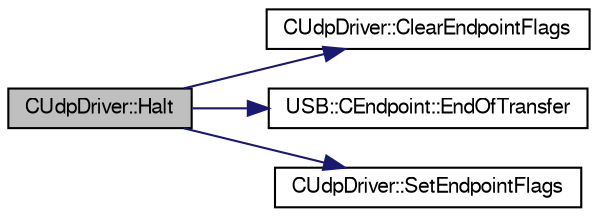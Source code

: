 digraph G
{
  bgcolor="transparent";
  edge [fontname="FreeSans",fontsize=10,labelfontname="FreeSans",labelfontsize=10];
  node [fontname="FreeSans",fontsize=10,shape=record];
  rankdir=LR;
  Node1 [label="CUdpDriver::Halt",height=0.2,width=0.4,color="black", fillcolor="grey75", style="filled" fontcolor="black"];
  Node1 -> Node2 [color="midnightblue",fontsize=10,style="solid",fontname="FreeSans"];
  Node2 [label="CUdpDriver::ClearEndpointFlags",height=0.2,width=0.4,color="black",URL="$class_c_udp_driver.html#1c4166268dbce6fad2de3eeb89aaf82d",tooltip="Clear flags in the UDP_CSR register and waits for synchronization."];
  Node1 -> Node3 [color="midnightblue",fontsize=10,style="solid",fontname="FreeSans"];
  Node3 [label="USB::CEndpoint::EndOfTransfer",height=0.2,width=0.4,color="black",URL="$class_u_s_b_1_1_c_endpoint.html#3bd504d483b3e015cee4d1ebbc02dc1f",tooltip="Invokes the callback associated with a finished transfer on an endpoint."];
  Node1 -> Node4 [color="midnightblue",fontsize=10,style="solid",fontname="FreeSans"];
  Node4 [label="CUdpDriver::SetEndpointFlags",height=0.2,width=0.4,color="black",URL="$class_c_udp_driver.html#6aa2661dfca334908398ec3a324f65f4",tooltip="Set flags in the UDP_CSR register and waits for synchronization."];
}
